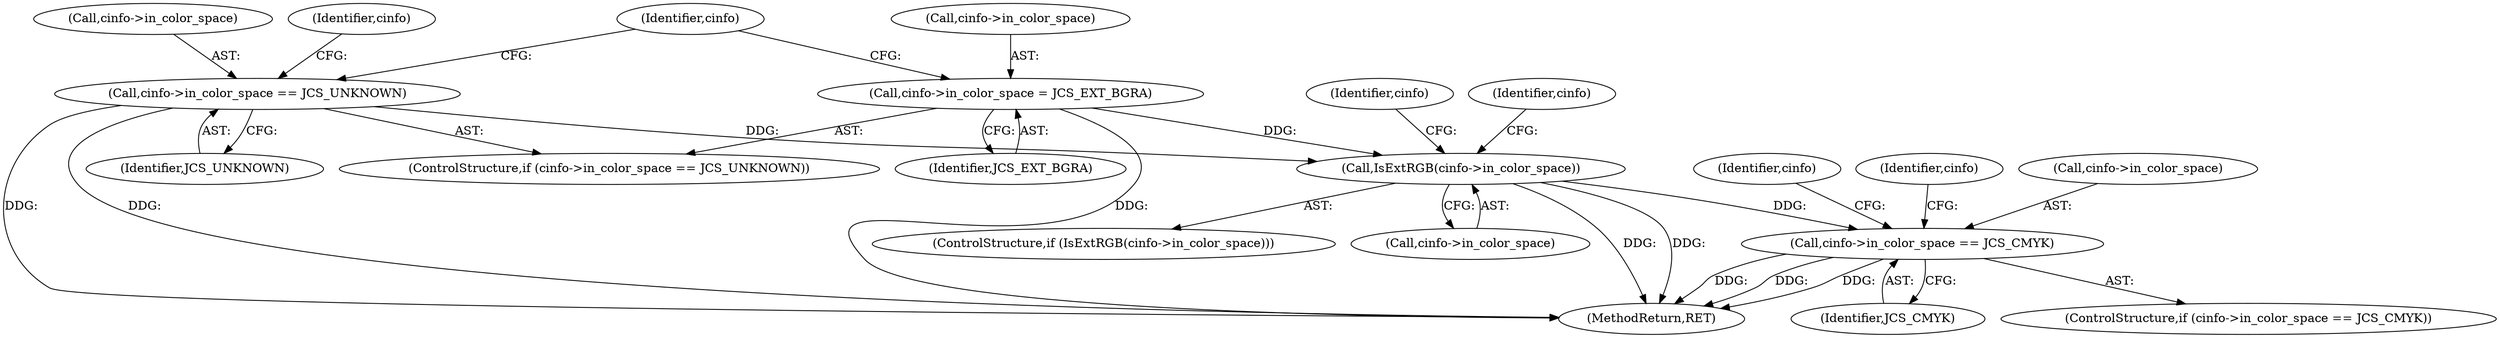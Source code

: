 digraph "0_libjpeg-turbo_43e84cff1bb2bd8293066f6ac4eb0df61ddddbc6@API" {
"1000667" [label="(Call,cinfo->in_color_space == JCS_CMYK)"];
"1000652" [label="(Call,IsExtRGB(cinfo->in_color_space))"];
"1000646" [label="(Call,cinfo->in_color_space = JCS_EXT_BGRA)"];
"1000641" [label="(Call,cinfo->in_color_space == JCS_UNKNOWN)"];
"1000647" [label="(Call,cinfo->in_color_space)"];
"1000651" [label="(ControlStructure,if (IsExtRGB(cinfo->in_color_space)))"];
"1000666" [label="(ControlStructure,if (cinfo->in_color_space == JCS_CMYK))"];
"1000650" [label="(Identifier,JCS_EXT_BGRA)"];
"1000646" [label="(Call,cinfo->in_color_space = JCS_EXT_BGRA)"];
"1000674" [label="(Identifier,cinfo)"];
"1000641" [label="(Call,cinfo->in_color_space == JCS_UNKNOWN)"];
"1000667" [label="(Call,cinfo->in_color_space == JCS_CMYK)"];
"1000640" [label="(ControlStructure,if (cinfo->in_color_space == JCS_UNKNOWN))"];
"1000671" [label="(Identifier,JCS_CMYK)"];
"1000653" [label="(Call,cinfo->in_color_space)"];
"1000645" [label="(Identifier,JCS_UNKNOWN)"];
"1000642" [label="(Call,cinfo->in_color_space)"];
"1000658" [label="(Identifier,cinfo)"];
"1000652" [label="(Call,IsExtRGB(cinfo->in_color_space))"];
"1000648" [label="(Identifier,cinfo)"];
"1000679" [label="(Identifier,cinfo)"];
"1000669" [label="(Identifier,cinfo)"];
"1000654" [label="(Identifier,cinfo)"];
"1000854" [label="(MethodReturn,RET)"];
"1000668" [label="(Call,cinfo->in_color_space)"];
"1000667" -> "1000666"  [label="AST: "];
"1000667" -> "1000671"  [label="CFG: "];
"1000668" -> "1000667"  [label="AST: "];
"1000671" -> "1000667"  [label="AST: "];
"1000674" -> "1000667"  [label="CFG: "];
"1000679" -> "1000667"  [label="CFG: "];
"1000667" -> "1000854"  [label="DDG: "];
"1000667" -> "1000854"  [label="DDG: "];
"1000667" -> "1000854"  [label="DDG: "];
"1000652" -> "1000667"  [label="DDG: "];
"1000652" -> "1000651"  [label="AST: "];
"1000652" -> "1000653"  [label="CFG: "];
"1000653" -> "1000652"  [label="AST: "];
"1000658" -> "1000652"  [label="CFG: "];
"1000669" -> "1000652"  [label="CFG: "];
"1000652" -> "1000854"  [label="DDG: "];
"1000652" -> "1000854"  [label="DDG: "];
"1000646" -> "1000652"  [label="DDG: "];
"1000641" -> "1000652"  [label="DDG: "];
"1000646" -> "1000640"  [label="AST: "];
"1000646" -> "1000650"  [label="CFG: "];
"1000647" -> "1000646"  [label="AST: "];
"1000650" -> "1000646"  [label="AST: "];
"1000654" -> "1000646"  [label="CFG: "];
"1000646" -> "1000854"  [label="DDG: "];
"1000641" -> "1000640"  [label="AST: "];
"1000641" -> "1000645"  [label="CFG: "];
"1000642" -> "1000641"  [label="AST: "];
"1000645" -> "1000641"  [label="AST: "];
"1000648" -> "1000641"  [label="CFG: "];
"1000654" -> "1000641"  [label="CFG: "];
"1000641" -> "1000854"  [label="DDG: "];
"1000641" -> "1000854"  [label="DDG: "];
}
